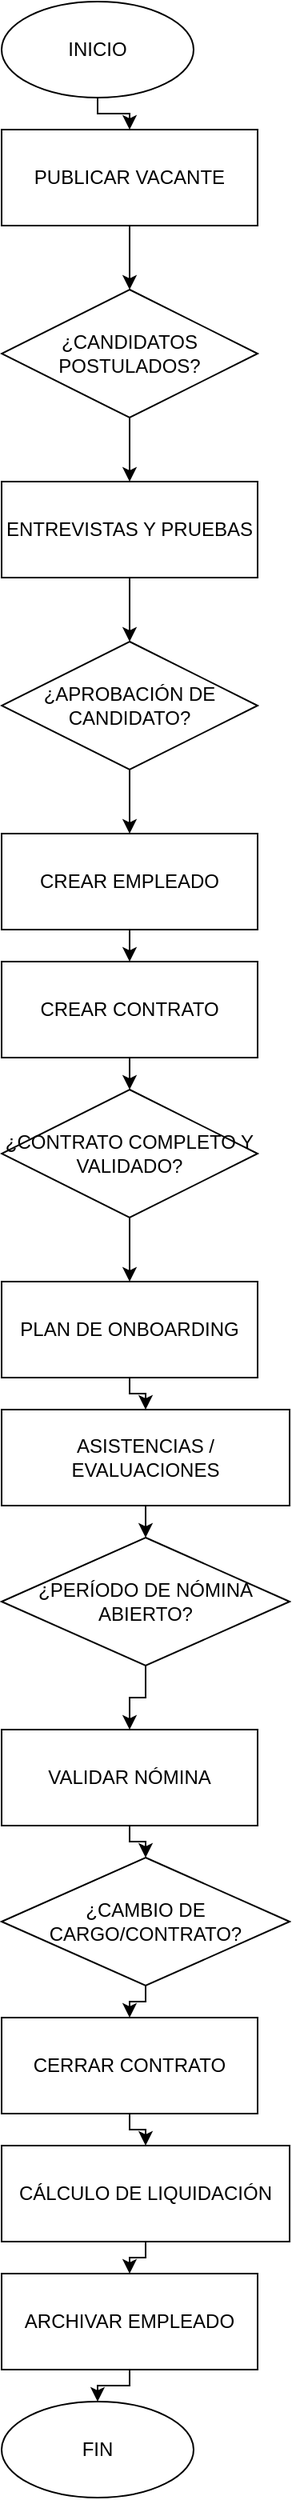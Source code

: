 <mxfile>
  <diagram name="RRHH Odoo v15-v18" id="Vw9h8JqAxkGlH42cJPjA">
    <mxGraphModel dx="1190" dy="647" grid="1" gridSize="10" guides="1" tooltips="1" connect="1" arrows="1" fold="1" page="1" pageScale="1" pageWidth="827" pageHeight="1169" math="0" shadow="0">
      <root>
        <mxCell id="0" />
        <mxCell id="1" parent="0" />
        
        <!-- INICIO -->
        <mxCell id="inicio" value="INICIO" style="ellipse;whiteSpace=wrap;html=1;" vertex="1" parent="1">
          <mxGeometry x="280" y="20" width="120" height="60" as="geometry" />
        </mxCell>
        
        <!-- Publicar Vacante -->
        <mxCell id="publicar_vacante" value="PUBLICAR VACANTE" style="rounded=0;whiteSpace=wrap;html=1;" vertex="1" parent="1">
          <mxGeometry x="280" y="100" width="160" height="60" as="geometry" />
        </mxCell>

        <!-- Candidatos Postulados? -->
        <mxCell id="candidatos_postulados" value="¿CANDIDATOS POSTULADOS?" style="rhombus;whiteSpace=wrap;html=1;" vertex="1" parent="1">
          <mxGeometry x="280" y="200" width="160" height="80" as="geometry" />
        </mxCell>

        <!-- Entrevistas y pruebas -->
        <mxCell id="entrevistas" value="ENTREVISTAS Y PRUEBAS" style="rounded=0;whiteSpace=wrap;html=1;" vertex="1" parent="1">
          <mxGeometry x="280" y="320" width="160" height="60" as="geometry" />
        </mxCell>

        <!-- Aprobación Candidato -->
        <mxCell id="aprobacion_candidato" value="¿APROBACIÓN DE CANDIDATO?" style="rhombus;whiteSpace=wrap;html=1;" vertex="1" parent="1">
          <mxGeometry x="280" y="420" width="160" height="80" as="geometry" />
        </mxCell>

        <!-- Crear Empleado -->
        <mxCell id="crear_empleado" value="CREAR EMPLEADO" style="rounded=0;whiteSpace=wrap;html=1;" vertex="1" parent="1">
          <mxGeometry x="280" y="540" width="160" height="60" as="geometry" />
        </mxCell>

        <!-- Crear Contrato -->
        <mxCell id="crear_contrato" value="CREAR CONTRATO" style="rounded=0;whiteSpace=wrap;html=1;" vertex="1" parent="1">
          <mxGeometry x="280" y="620" width="160" height="60" as="geometry" />
        </mxCell>

        <!-- Contrato Completo? -->
        <mxCell id="contrato_validado" value="¿CONTRATO COMPLETO Y VALIDADO?" style="rhombus;whiteSpace=wrap;html=1;" vertex="1" parent="1">
          <mxGeometry x="280" y="700" width="160" height="80" as="geometry" />
        </mxCell>

        <!-- Plan Onboarding -->
        <mxCell id="plan_onboarding" value="PLAN DE ONBOARDING" style="rounded=0;whiteSpace=wrap;html=1;" vertex="1" parent="1">
          <mxGeometry x="280" y="820" width="160" height="60" as="geometry" />
        </mxCell>

        <!-- Captura Asistencias / Evaluaciones -->
        <mxCell id="asistencias" value="ASISTENCIAS / EVALUACIONES" style="rounded=0;whiteSpace=wrap;html=1;" vertex="1" parent="1">
          <mxGeometry x="280" y="900" width="180" height="60" as="geometry" />
        </mxCell>

        <!-- Periodo de Nómina Abierto? -->
        <mxCell id="periodo_nomina" value="¿PERÍODO DE NÓMINA ABIERTO?" style="rhombus;whiteSpace=wrap;html=1;" vertex="1" parent="1">
          <mxGeometry x="280" y="980" width="180" height="80" as="geometry" />
        </mxCell>

        <!-- Calcular Nómina -->
        <mxCell id="calcular_nomina" value="VALIDAR NÓMINA" style="rounded=0;whiteSpace=wrap;html=1;" vertex="1" parent="1">
          <mxGeometry x="280" y="1100" width="160" height="60" as="geometry" />
        </mxCell>

        <!-- Cambio Contrato? -->
        <mxCell id="cambio_contrato" value="¿CAMBIO DE CARGO/CONTRATO?" style="rhombus;whiteSpace=wrap;html=1;" vertex="1" parent="1">
          <mxGeometry x="280" y="1180" width="180" height="80" as="geometry" />
        </mxCell>

        <!-- Cerrar Contrato -->
        <mxCell id="cerrar_contrato" value="CERRAR CONTRATO" style="rounded=0;whiteSpace=wrap;html=1;" vertex="1" parent="1">
          <mxGeometry x="280" y="1280" width="160" height="60" as="geometry" />
        </mxCell>

        <!-- Liquidación -->
        <mxCell id="liquidacion" value="CÁLCULO DE LIQUIDACIÓN" style="rounded=0;whiteSpace=wrap;html=1;" vertex="1" parent="1">
          <mxGeometry x="280" y="1360" width="180" height="60" as="geometry" />
        </mxCell>

        <!-- Archivo Empleado -->
        <mxCell id="archivo_empleado" value="ARCHIVAR EMPLEADO" style="rounded=0;whiteSpace=wrap;html=1;" vertex="1" parent="1">
          <mxGeometry x="280" y="1440" width="160" height="60" as="geometry" />
        </mxCell>

        <!-- FIN -->
        <mxCell id="fin" value="FIN" style="ellipse;whiteSpace=wrap;html=1;" vertex="1" parent="1">
          <mxGeometry x="280" y="1520" width="120" height="60" as="geometry" />
        </mxCell>

        <!-- Conexiones -->
        <mxCell id="line1" style="edgeStyle=orthogonalEdgeStyle;rounded=0;orthogonalLoop=1;" edge="1" parent="1" source="inicio" target="publicar_vacante"><mxGeometry relative="1" as="geometry" /></mxCell>
        <mxCell id="line2" style="edgeStyle=orthogonalEdgeStyle;rounded=0;orthogonalLoop=1;" edge="1" parent="1" source="publicar_vacante" target="candidatos_postulados"><mxGeometry relative="1" as="geometry" /></mxCell>
        <mxCell id="line3" style="edgeStyle=orthogonalEdgeStyle;rounded=0;orthogonalLoop=1;" edge="1" parent="1" source="candidatos_postulados" target="entrevistas"><mxGeometry relative="1" as="geometry" /></mxCell>
        <mxCell id="line4" style="edgeStyle=orthogonalEdgeStyle;rounded=0;orthogonalLoop=1;" edge="1" parent="1" source="entrevistas" target="aprobacion_candidato"><mxGeometry relative="1" as="geometry" /></mxCell>
        <mxCell id="line5" style="edgeStyle=orthogonalEdgeStyle;rounded=0;orthogonalLoop=1;" edge="1" parent="1" source="aprobacion_candidato" target="crear_empleado"><mxGeometry relative="1" as="geometry" /></mxCell>
        <mxCell id="line6" style="edgeStyle=orthogonalEdgeStyle;rounded=0;orthogonalLoop=1;" edge="1" parent="1" source="crear_empleado" target="crear_contrato"><mxGeometry relative="1" as="geometry" /></mxCell>
        <mxCell id="line7" style="edgeStyle=orthogonalEdgeStyle;rounded=0;orthogonalLoop=1;" edge="1" parent="1" source="crear_contrato" target="contrato_validado"><mxGeometry relative="1" as="geometry" /></mxCell>
        <mxCell id="line8" style="edgeStyle=orthogonalEdgeStyle;rounded=0;orthogonalLoop=1;" edge="1" parent="1" source="contrato_validado" target="plan_onboarding"><mxGeometry relative="1" as="geometry" /></mxCell>
        <mxCell id="line9" style="edgeStyle=orthogonalEdgeStyle;rounded=0;orthogonalLoop=1;" edge="1" parent="1" source="plan_onboarding" target="asistencias"><mxGeometry relative="1" as="geometry" /></mxCell>
        <mxCell id="line10" style="edgeStyle=orthogonalEdgeStyle;rounded=0;orthogonalLoop=1;" edge="1" parent="1" source="asistencias" target="periodo_nomina"><mxGeometry relative="1" as="geometry" /></mxCell>
        <mxCell id="line11" style="edgeStyle=orthogonalEdgeStyle;rounded=0;orthogonalLoop=1;" edge="1" parent="1" source="periodo_nomina" target="calcular_nomina"><mxGeometry relative="1" as="geometry" /></mxCell>
        <mxCell id="line12" style="edgeStyle=orthogonalEdgeStyle;rounded=0;orthogonalLoop=1;" edge="1" parent="1" source="calcular_nomina" target="cambio_contrato"><mxGeometry relative="1" as="geometry" /></mxCell>
        <mxCell id="line13" style="edgeStyle=orthogonalEdgeStyle;rounded=0;orthogonalLoop=1;" edge="1" parent="1" source="cambio_contrato" target="cerrar_contrato"><mxGeometry relative="1" as="geometry" /></mxCell>
        <mxCell id="line14" style="edgeStyle=orthogonalEdgeStyle;rounded=0;orthogonalLoop=1;" edge="1" parent="1" source="cerrar_contrato" target="liquidacion"><mxGeometry relative="1" as="geometry" /></mxCell>
        <mxCell id="line15" style="edgeStyle=orthogonalEdgeStyle;rounded=0;orthogonalLoop=1;" edge="1" parent="1" source="liquidacion" target="archivo_empleado"><mxGeometry relative="1" as="geometry" /></mxCell>
        <mxCell id="line16" style="edgeStyle=orthogonalEdgeStyle;rounded=0;orthogonalLoop=1;" edge="1" parent="1" source="archivo_empleado" target="fin"><mxGeometry relative="1" as="geometry" /></mxCell>
      </root>
    </mxGraphModel>
  </diagram>
</mxfile>

